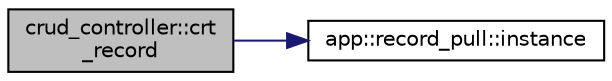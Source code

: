 digraph "crud_controller::crt_record"
{
 // LATEX_PDF_SIZE
  edge [fontname="Helvetica",fontsize="10",labelfontname="Helvetica",labelfontsize="10"];
  node [fontname="Helvetica",fontsize="10",shape=record];
  rankdir="LR";
  Node1 [label="crud_controller::crt\l_record",height=0.2,width=0.4,color="black", fillcolor="grey75", style="filled", fontcolor="black",tooltip=" "];
  Node1 -> Node2 [color="midnightblue",fontsize="10",style="solid"];
  Node2 [label="app::record_pull::instance",height=0.2,width=0.4,color="black", fillcolor="white", style="filled",URL="$classapp_1_1record__pull.html#aca123daa62df534d32ed1709374d063c",tooltip=" "];
}
